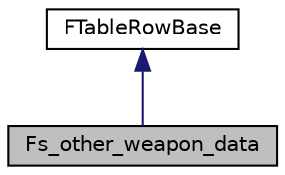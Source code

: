 digraph "Fs_other_weapon_data"
{
 // LATEX_PDF_SIZE
  edge [fontname="Helvetica",fontsize="10",labelfontname="Helvetica",labelfontsize="10"];
  node [fontname="Helvetica",fontsize="10",shape=record];
  Node1 [label="Fs_other_weapon_data",height=0.2,width=0.4,color="black", fillcolor="grey75", style="filled", fontcolor="black",tooltip="CSV로부터 가지고올 기타 무기(투척류,근접) 정보 구조체"];
  Node2 -> Node1 [dir="back",color="midnightblue",fontsize="10",style="solid",fontname="Helvetica"];
  Node2 [label="FTableRowBase",height=0.2,width=0.4,color="black", fillcolor="white", style="filled",tooltip=" "];
}

